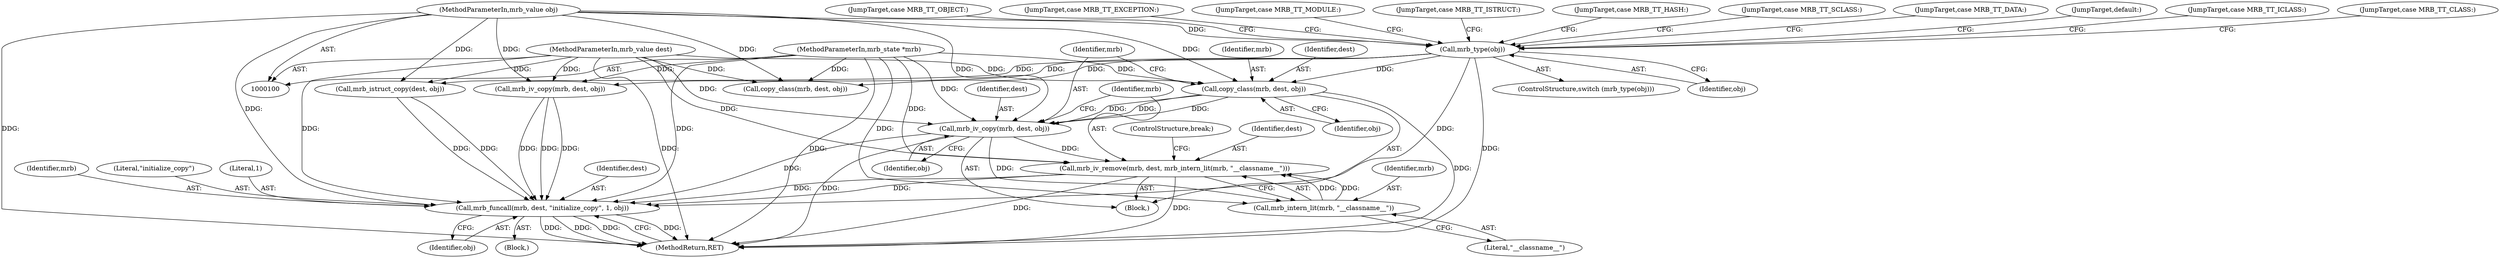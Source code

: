 digraph "0_mruby_b64ce17852b180dfeea81cf458660be41a78974d@API" {
"1000125" [label="(Call,mrb_iv_remove(mrb, dest, mrb_intern_lit(mrb, \"__classname__\")))"];
"1000128" [label="(Call,mrb_intern_lit(mrb, \"__classname__\"))"];
"1000121" [label="(Call,mrb_iv_copy(mrb, dest, obj))"];
"1000117" [label="(Call,copy_class(mrb, dest, obj))"];
"1000101" [label="(MethodParameterIn,mrb_state *mrb)"];
"1000102" [label="(MethodParameterIn,mrb_value dest)"];
"1000106" [label="(Call,mrb_type(obj))"];
"1000103" [label="(MethodParameterIn,mrb_value obj)"];
"1000149" [label="(Call,mrb_funcall(mrb, dest, \"initialize_copy\", 1, obj))"];
"1000108" [label="(Block,)"];
"1000116" [label="(JumpTarget,case MRB_TT_MODULE:)"];
"1000105" [label="(ControlStructure,switch (mrb_type(obj)))"];
"1000126" [label="(Identifier,mrb)"];
"1000131" [label="(ControlStructure,break;)"];
"1000124" [label="(Identifier,obj)"];
"1000118" [label="(Identifier,mrb)"];
"1000129" [label="(Identifier,mrb)"];
"1000107" [label="(Identifier,obj)"];
"1000127" [label="(Identifier,dest)"];
"1000102" [label="(MethodParameterIn,mrb_value dest)"];
"1000149" [label="(Call,mrb_funcall(mrb, dest, \"initialize_copy\", 1, obj))"];
"1000142" [label="(JumpTarget,case MRB_TT_ISTRUCT:)"];
"1000110" [label="(Call,copy_class(mrb, dest, obj))"];
"1000106" [label="(Call,mrb_type(obj))"];
"1000134" [label="(JumpTarget,case MRB_TT_HASH:)"];
"1000125" [label="(Call,mrb_iv_remove(mrb, dest, mrb_intern_lit(mrb, \"__classname__\")))"];
"1000119" [label="(Identifier,dest)"];
"1000151" [label="(Identifier,dest)"];
"1000130" [label="(Literal,\"__classname__\")"];
"1000133" [label="(JumpTarget,case MRB_TT_SCLASS:)"];
"1000150" [label="(Identifier,mrb)"];
"1000135" [label="(JumpTarget,case MRB_TT_DATA:)"];
"1000101" [label="(MethodParameterIn,mrb_state *mrb)"];
"1000117" [label="(Call,copy_class(mrb, dest, obj))"];
"1000143" [label="(Call,mrb_istruct_copy(dest, obj))"];
"1000122" [label="(Identifier,mrb)"];
"1000123" [label="(Identifier,dest)"];
"1000147" [label="(JumpTarget,default:)"];
"1000154" [label="(Identifier,obj)"];
"1000109" [label="(JumpTarget,case MRB_TT_ICLASS:)"];
"1000152" [label="(Literal,\"initialize_copy\")"];
"1000153" [label="(Literal,1)"];
"1000104" [label="(Block,)"];
"1000115" [label="(JumpTarget,case MRB_TT_CLASS:)"];
"1000103" [label="(MethodParameterIn,mrb_value obj)"];
"1000121" [label="(Call,mrb_iv_copy(mrb, dest, obj))"];
"1000132" [label="(JumpTarget,case MRB_TT_OBJECT:)"];
"1000137" [label="(Call,mrb_iv_copy(mrb, dest, obj))"];
"1000128" [label="(Call,mrb_intern_lit(mrb, \"__classname__\"))"];
"1000136" [label="(JumpTarget,case MRB_TT_EXCEPTION:)"];
"1000155" [label="(MethodReturn,RET)"];
"1000120" [label="(Identifier,obj)"];
"1000125" -> "1000108"  [label="AST: "];
"1000125" -> "1000128"  [label="CFG: "];
"1000126" -> "1000125"  [label="AST: "];
"1000127" -> "1000125"  [label="AST: "];
"1000128" -> "1000125"  [label="AST: "];
"1000131" -> "1000125"  [label="CFG: "];
"1000125" -> "1000155"  [label="DDG: "];
"1000125" -> "1000155"  [label="DDG: "];
"1000128" -> "1000125"  [label="DDG: "];
"1000128" -> "1000125"  [label="DDG: "];
"1000101" -> "1000125"  [label="DDG: "];
"1000121" -> "1000125"  [label="DDG: "];
"1000102" -> "1000125"  [label="DDG: "];
"1000125" -> "1000149"  [label="DDG: "];
"1000125" -> "1000149"  [label="DDG: "];
"1000128" -> "1000130"  [label="CFG: "];
"1000129" -> "1000128"  [label="AST: "];
"1000130" -> "1000128"  [label="AST: "];
"1000121" -> "1000128"  [label="DDG: "];
"1000101" -> "1000128"  [label="DDG: "];
"1000121" -> "1000108"  [label="AST: "];
"1000121" -> "1000124"  [label="CFG: "];
"1000122" -> "1000121"  [label="AST: "];
"1000123" -> "1000121"  [label="AST: "];
"1000124" -> "1000121"  [label="AST: "];
"1000126" -> "1000121"  [label="CFG: "];
"1000121" -> "1000155"  [label="DDG: "];
"1000117" -> "1000121"  [label="DDG: "];
"1000117" -> "1000121"  [label="DDG: "];
"1000117" -> "1000121"  [label="DDG: "];
"1000101" -> "1000121"  [label="DDG: "];
"1000102" -> "1000121"  [label="DDG: "];
"1000103" -> "1000121"  [label="DDG: "];
"1000121" -> "1000149"  [label="DDG: "];
"1000117" -> "1000108"  [label="AST: "];
"1000117" -> "1000120"  [label="CFG: "];
"1000118" -> "1000117"  [label="AST: "];
"1000119" -> "1000117"  [label="AST: "];
"1000120" -> "1000117"  [label="AST: "];
"1000122" -> "1000117"  [label="CFG: "];
"1000117" -> "1000155"  [label="DDG: "];
"1000101" -> "1000117"  [label="DDG: "];
"1000102" -> "1000117"  [label="DDG: "];
"1000106" -> "1000117"  [label="DDG: "];
"1000103" -> "1000117"  [label="DDG: "];
"1000101" -> "1000100"  [label="AST: "];
"1000101" -> "1000155"  [label="DDG: "];
"1000101" -> "1000110"  [label="DDG: "];
"1000101" -> "1000137"  [label="DDG: "];
"1000101" -> "1000149"  [label="DDG: "];
"1000102" -> "1000100"  [label="AST: "];
"1000102" -> "1000155"  [label="DDG: "];
"1000102" -> "1000110"  [label="DDG: "];
"1000102" -> "1000137"  [label="DDG: "];
"1000102" -> "1000143"  [label="DDG: "];
"1000102" -> "1000149"  [label="DDG: "];
"1000106" -> "1000105"  [label="AST: "];
"1000106" -> "1000107"  [label="CFG: "];
"1000107" -> "1000106"  [label="AST: "];
"1000109" -> "1000106"  [label="CFG: "];
"1000115" -> "1000106"  [label="CFG: "];
"1000116" -> "1000106"  [label="CFG: "];
"1000132" -> "1000106"  [label="CFG: "];
"1000133" -> "1000106"  [label="CFG: "];
"1000134" -> "1000106"  [label="CFG: "];
"1000135" -> "1000106"  [label="CFG: "];
"1000136" -> "1000106"  [label="CFG: "];
"1000142" -> "1000106"  [label="CFG: "];
"1000147" -> "1000106"  [label="CFG: "];
"1000106" -> "1000155"  [label="DDG: "];
"1000103" -> "1000106"  [label="DDG: "];
"1000106" -> "1000110"  [label="DDG: "];
"1000106" -> "1000137"  [label="DDG: "];
"1000106" -> "1000143"  [label="DDG: "];
"1000106" -> "1000149"  [label="DDG: "];
"1000103" -> "1000100"  [label="AST: "];
"1000103" -> "1000155"  [label="DDG: "];
"1000103" -> "1000110"  [label="DDG: "];
"1000103" -> "1000137"  [label="DDG: "];
"1000103" -> "1000143"  [label="DDG: "];
"1000103" -> "1000149"  [label="DDG: "];
"1000149" -> "1000104"  [label="AST: "];
"1000149" -> "1000154"  [label="CFG: "];
"1000150" -> "1000149"  [label="AST: "];
"1000151" -> "1000149"  [label="AST: "];
"1000152" -> "1000149"  [label="AST: "];
"1000153" -> "1000149"  [label="AST: "];
"1000154" -> "1000149"  [label="AST: "];
"1000155" -> "1000149"  [label="CFG: "];
"1000149" -> "1000155"  [label="DDG: "];
"1000149" -> "1000155"  [label="DDG: "];
"1000149" -> "1000155"  [label="DDG: "];
"1000149" -> "1000155"  [label="DDG: "];
"1000137" -> "1000149"  [label="DDG: "];
"1000137" -> "1000149"  [label="DDG: "];
"1000137" -> "1000149"  [label="DDG: "];
"1000143" -> "1000149"  [label="DDG: "];
"1000143" -> "1000149"  [label="DDG: "];
}
